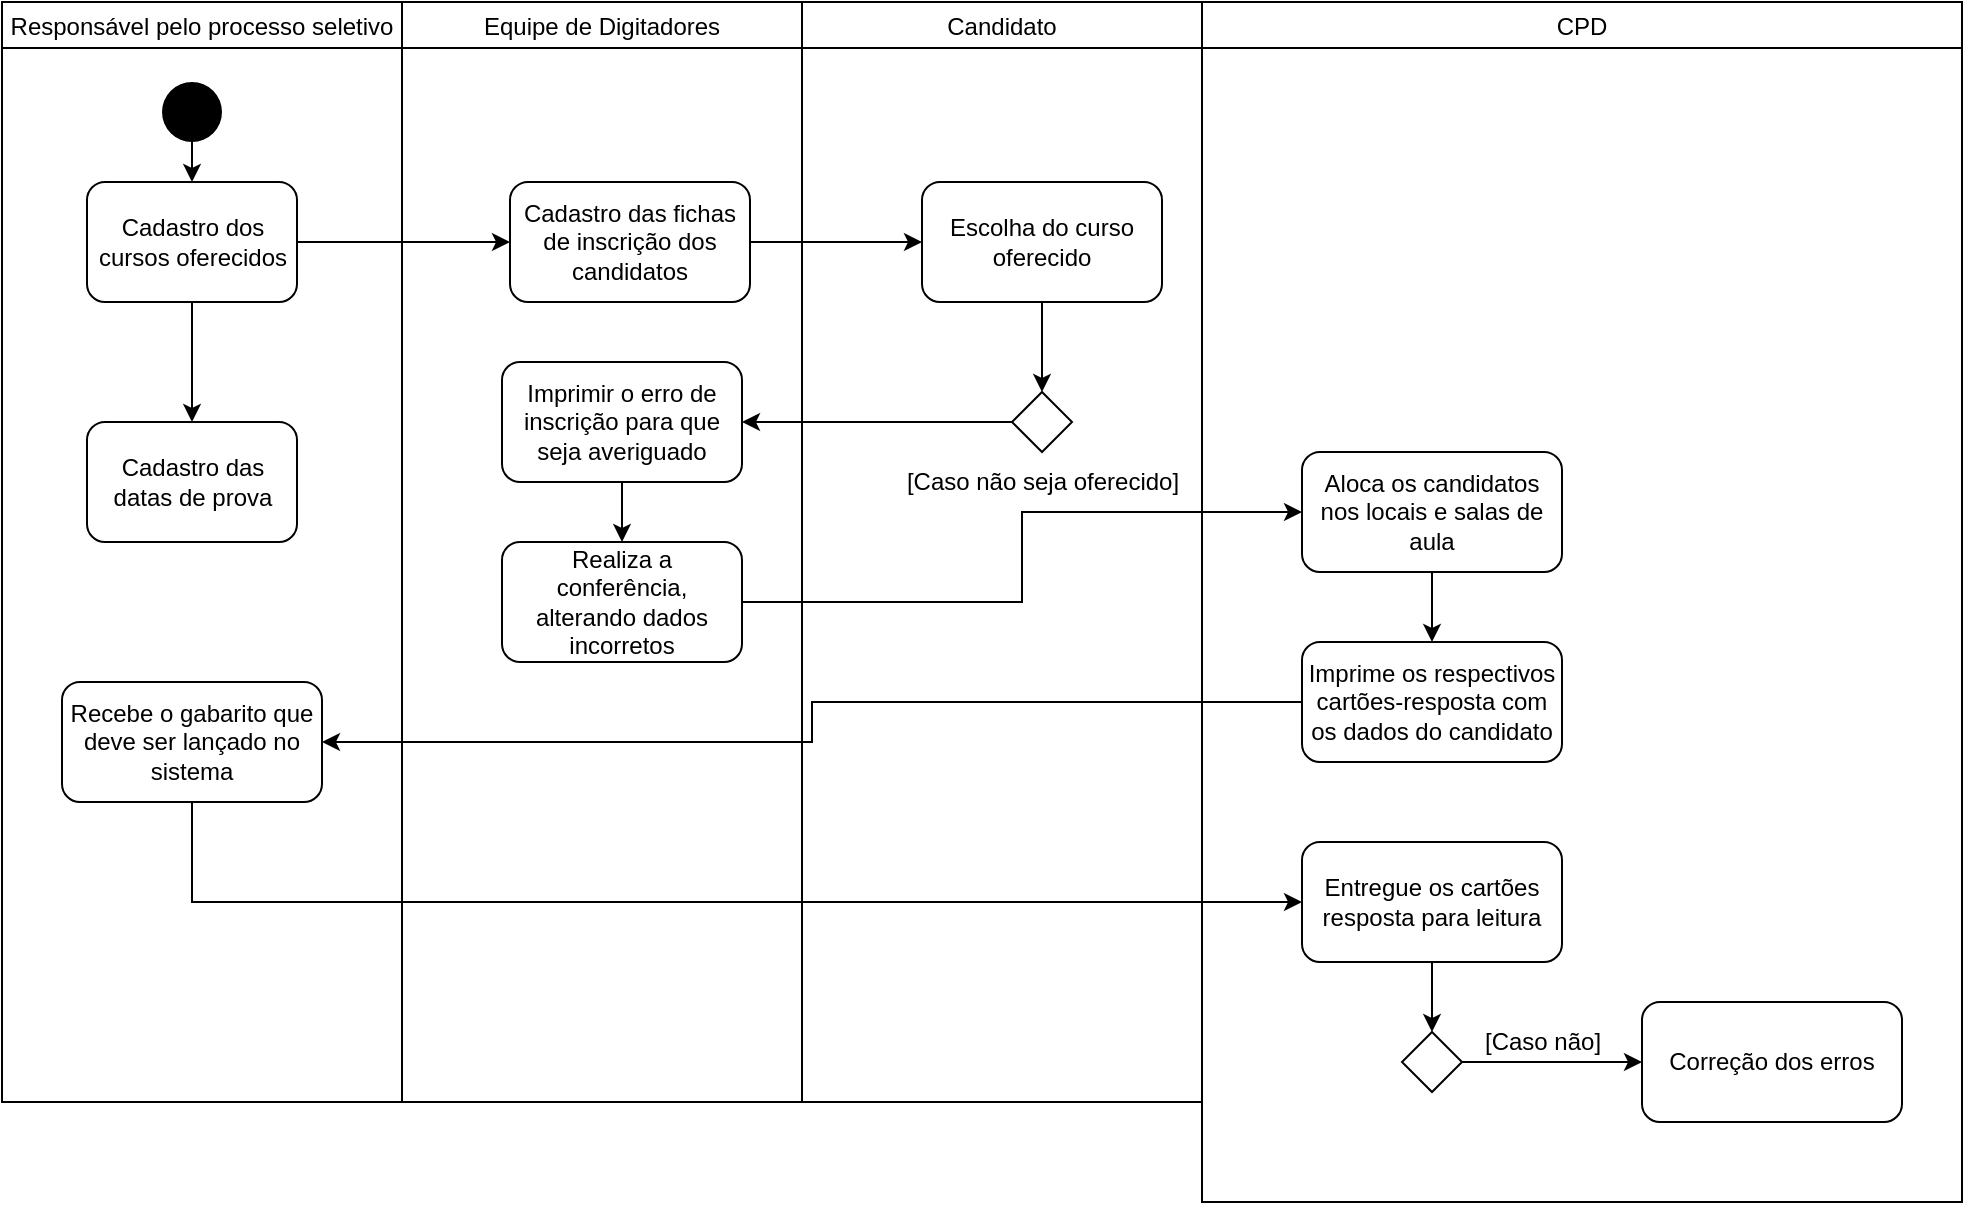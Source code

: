 <mxfile version="14.0.1" type="github">
  <diagram id="FRgDD6im-TBAndwe_46G" name="Página-1">
    <mxGraphModel dx="862" dy="459" grid="1" gridSize="10" guides="1" tooltips="1" connect="1" arrows="1" fold="1" page="1" pageScale="1" pageWidth="827" pageHeight="1169" math="0" shadow="0">
      <root>
        <mxCell id="0" />
        <mxCell id="1" parent="0" />
        <mxCell id="potWYuQcWe-VAfWoS6mm-6" value="Equipe de Digitadores" style="swimlane;fontStyle=0" vertex="1" parent="1">
          <mxGeometry x="240" y="40" width="200" height="550" as="geometry" />
        </mxCell>
        <mxCell id="potWYuQcWe-VAfWoS6mm-17" value="Cadastro das fichas de inscrição dos candidatos" style="rounded=1;whiteSpace=wrap;html=1;" vertex="1" parent="potWYuQcWe-VAfWoS6mm-6">
          <mxGeometry x="54" y="90" width="120" height="60" as="geometry" />
        </mxCell>
        <mxCell id="potWYuQcWe-VAfWoS6mm-33" style="edgeStyle=orthogonalEdgeStyle;rounded=0;orthogonalLoop=1;jettySize=auto;html=1;" edge="1" parent="potWYuQcWe-VAfWoS6mm-6" source="potWYuQcWe-VAfWoS6mm-28" target="potWYuQcWe-VAfWoS6mm-32">
          <mxGeometry relative="1" as="geometry" />
        </mxCell>
        <mxCell id="potWYuQcWe-VAfWoS6mm-28" value="Imprimir o erro de inscrição para que seja averiguado" style="rounded=1;whiteSpace=wrap;html=1;" vertex="1" parent="potWYuQcWe-VAfWoS6mm-6">
          <mxGeometry x="50" y="180" width="120" height="60" as="geometry" />
        </mxCell>
        <mxCell id="potWYuQcWe-VAfWoS6mm-32" value="Realiza a conferência, alterando dados incorretos" style="rounded=1;whiteSpace=wrap;html=1;" vertex="1" parent="potWYuQcWe-VAfWoS6mm-6">
          <mxGeometry x="50" y="270" width="120" height="60" as="geometry" />
        </mxCell>
        <mxCell id="potWYuQcWe-VAfWoS6mm-5" value="Responsável pelo processo seletivo" style="swimlane;fontStyle=0" vertex="1" parent="1">
          <mxGeometry x="40" y="40" width="200" height="550" as="geometry" />
        </mxCell>
        <mxCell id="potWYuQcWe-VAfWoS6mm-11" style="edgeStyle=orthogonalEdgeStyle;rounded=0;orthogonalLoop=1;jettySize=auto;html=1;exitX=0.5;exitY=1;exitDx=0;exitDy=0;entryX=0.5;entryY=0;entryDx=0;entryDy=0;" edge="1" parent="potWYuQcWe-VAfWoS6mm-5" source="potWYuQcWe-VAfWoS6mm-9" target="potWYuQcWe-VAfWoS6mm-10">
          <mxGeometry relative="1" as="geometry" />
        </mxCell>
        <mxCell id="potWYuQcWe-VAfWoS6mm-9" value="" style="ellipse;fillColor=#000000;strokeColor=none;" vertex="1" parent="potWYuQcWe-VAfWoS6mm-5">
          <mxGeometry x="80" y="40" width="30" height="30" as="geometry" />
        </mxCell>
        <mxCell id="potWYuQcWe-VAfWoS6mm-25" style="edgeStyle=orthogonalEdgeStyle;rounded=0;orthogonalLoop=1;jettySize=auto;html=1;exitX=0.5;exitY=1;exitDx=0;exitDy=0;entryX=0.5;entryY=0;entryDx=0;entryDy=0;" edge="1" parent="potWYuQcWe-VAfWoS6mm-5" source="potWYuQcWe-VAfWoS6mm-10" target="potWYuQcWe-VAfWoS6mm-16">
          <mxGeometry relative="1" as="geometry" />
        </mxCell>
        <mxCell id="potWYuQcWe-VAfWoS6mm-10" value="&lt;div&gt;Cadastro dos cursos oferecidos&lt;br&gt;&lt;/div&gt;" style="rounded=1;whiteSpace=wrap;html=1;" vertex="1" parent="potWYuQcWe-VAfWoS6mm-5">
          <mxGeometry x="42.5" y="90" width="105" height="60" as="geometry" />
        </mxCell>
        <mxCell id="potWYuQcWe-VAfWoS6mm-16" value="&lt;div&gt;Cadastro das datas de prova&lt;br&gt;&lt;/div&gt;" style="rounded=1;whiteSpace=wrap;html=1;" vertex="1" parent="potWYuQcWe-VAfWoS6mm-5">
          <mxGeometry x="42.5" y="210" width="105" height="60" as="geometry" />
        </mxCell>
        <mxCell id="potWYuQcWe-VAfWoS6mm-43" value="Recebe o gabarito que deve ser lançado no sistema" style="rounded=1;whiteSpace=wrap;html=1;" vertex="1" parent="potWYuQcWe-VAfWoS6mm-5">
          <mxGeometry x="30" y="340" width="130" height="60" as="geometry" />
        </mxCell>
        <mxCell id="potWYuQcWe-VAfWoS6mm-8" value="CPD" style="swimlane;fontStyle=0" vertex="1" parent="1">
          <mxGeometry x="640" y="40" width="380" height="600" as="geometry" />
        </mxCell>
        <mxCell id="potWYuQcWe-VAfWoS6mm-42" style="edgeStyle=orthogonalEdgeStyle;rounded=0;orthogonalLoop=1;jettySize=auto;html=1;exitX=0.5;exitY=1;exitDx=0;exitDy=0;entryX=0.5;entryY=0;entryDx=0;entryDy=0;" edge="1" parent="potWYuQcWe-VAfWoS6mm-8" source="potWYuQcWe-VAfWoS6mm-39" target="potWYuQcWe-VAfWoS6mm-41">
          <mxGeometry relative="1" as="geometry" />
        </mxCell>
        <mxCell id="potWYuQcWe-VAfWoS6mm-39" value="Aloca os candidatos nos locais e salas de aula" style="rounded=1;whiteSpace=wrap;html=1;" vertex="1" parent="potWYuQcWe-VAfWoS6mm-8">
          <mxGeometry x="50" y="225" width="130" height="60" as="geometry" />
        </mxCell>
        <mxCell id="potWYuQcWe-VAfWoS6mm-41" value="Imprime os respectivos cartões-resposta com os dados do candidato" style="rounded=1;whiteSpace=wrap;html=1;" vertex="1" parent="potWYuQcWe-VAfWoS6mm-8">
          <mxGeometry x="50" y="320" width="130" height="60" as="geometry" />
        </mxCell>
        <mxCell id="potWYuQcWe-VAfWoS6mm-52" style="edgeStyle=orthogonalEdgeStyle;rounded=0;orthogonalLoop=1;jettySize=auto;html=1;entryX=0.5;entryY=0;entryDx=0;entryDy=0;" edge="1" parent="potWYuQcWe-VAfWoS6mm-8" source="potWYuQcWe-VAfWoS6mm-46" target="potWYuQcWe-VAfWoS6mm-51">
          <mxGeometry relative="1" as="geometry" />
        </mxCell>
        <mxCell id="potWYuQcWe-VAfWoS6mm-46" value="Entregue os cartões resposta para leitura" style="rounded=1;whiteSpace=wrap;html=1;" vertex="1" parent="potWYuQcWe-VAfWoS6mm-8">
          <mxGeometry x="50" y="420" width="130" height="60" as="geometry" />
        </mxCell>
        <mxCell id="potWYuQcWe-VAfWoS6mm-56" style="edgeStyle=orthogonalEdgeStyle;rounded=0;orthogonalLoop=1;jettySize=auto;html=1;exitX=1;exitY=0.5;exitDx=0;exitDy=0;entryX=0;entryY=0.5;entryDx=0;entryDy=0;" edge="1" parent="potWYuQcWe-VAfWoS6mm-8" source="potWYuQcWe-VAfWoS6mm-51" target="potWYuQcWe-VAfWoS6mm-53">
          <mxGeometry relative="1" as="geometry" />
        </mxCell>
        <mxCell id="potWYuQcWe-VAfWoS6mm-51" value="" style="rhombus;" vertex="1" parent="potWYuQcWe-VAfWoS6mm-8">
          <mxGeometry x="100" y="515" width="30" height="30" as="geometry" />
        </mxCell>
        <mxCell id="potWYuQcWe-VAfWoS6mm-53" value="Correção dos erros" style="rounded=1;whiteSpace=wrap;html=1;" vertex="1" parent="potWYuQcWe-VAfWoS6mm-8">
          <mxGeometry x="220" y="500" width="130" height="60" as="geometry" />
        </mxCell>
        <mxCell id="potWYuQcWe-VAfWoS6mm-55" value="[Caso não]" style="text;html=1;align=center;verticalAlign=middle;resizable=0;points=[];autosize=1;" vertex="1" parent="potWYuQcWe-VAfWoS6mm-8">
          <mxGeometry x="130" y="510" width="80" height="20" as="geometry" />
        </mxCell>
        <mxCell id="potWYuQcWe-VAfWoS6mm-18" value="Candidato" style="swimlane;fontStyle=0" vertex="1" parent="1">
          <mxGeometry x="440" y="40" width="200" height="550" as="geometry" />
        </mxCell>
        <mxCell id="potWYuQcWe-VAfWoS6mm-21" style="edgeStyle=orthogonalEdgeStyle;rounded=0;orthogonalLoop=1;jettySize=auto;html=1;entryX=0.5;entryY=0;entryDx=0;entryDy=0;" edge="1" parent="potWYuQcWe-VAfWoS6mm-18" source="potWYuQcWe-VAfWoS6mm-19" target="potWYuQcWe-VAfWoS6mm-20">
          <mxGeometry relative="1" as="geometry" />
        </mxCell>
        <mxCell id="potWYuQcWe-VAfWoS6mm-19" value="Escolha do curso oferecido" style="rounded=1;whiteSpace=wrap;html=1;" vertex="1" parent="potWYuQcWe-VAfWoS6mm-18">
          <mxGeometry x="60" y="90" width="120" height="60" as="geometry" />
        </mxCell>
        <mxCell id="potWYuQcWe-VAfWoS6mm-20" value="" style="rhombus;" vertex="1" parent="potWYuQcWe-VAfWoS6mm-18">
          <mxGeometry x="105" y="195" width="30" height="30" as="geometry" />
        </mxCell>
        <mxCell id="potWYuQcWe-VAfWoS6mm-22" value="[Caso não seja oferecido]" style="text;html=1;align=center;verticalAlign=middle;resizable=0;points=[];autosize=1;" vertex="1" parent="potWYuQcWe-VAfWoS6mm-18">
          <mxGeometry x="45" y="230" width="150" height="20" as="geometry" />
        </mxCell>
        <mxCell id="potWYuQcWe-VAfWoS6mm-26" style="edgeStyle=orthogonalEdgeStyle;rounded=0;orthogonalLoop=1;jettySize=auto;html=1;exitX=1;exitY=0.5;exitDx=0;exitDy=0;" edge="1" parent="1" source="potWYuQcWe-VAfWoS6mm-10" target="potWYuQcWe-VAfWoS6mm-17">
          <mxGeometry relative="1" as="geometry" />
        </mxCell>
        <mxCell id="potWYuQcWe-VAfWoS6mm-27" style="edgeStyle=orthogonalEdgeStyle;rounded=0;orthogonalLoop=1;jettySize=auto;html=1;exitX=1;exitY=0.5;exitDx=0;exitDy=0;entryX=0;entryY=0.5;entryDx=0;entryDy=0;" edge="1" parent="1" source="potWYuQcWe-VAfWoS6mm-17" target="potWYuQcWe-VAfWoS6mm-19">
          <mxGeometry relative="1" as="geometry" />
        </mxCell>
        <mxCell id="potWYuQcWe-VAfWoS6mm-40" style="edgeStyle=orthogonalEdgeStyle;rounded=0;orthogonalLoop=1;jettySize=auto;html=1;exitX=1;exitY=0.5;exitDx=0;exitDy=0;" edge="1" parent="1" source="potWYuQcWe-VAfWoS6mm-32" target="potWYuQcWe-VAfWoS6mm-39">
          <mxGeometry relative="1" as="geometry" />
        </mxCell>
        <mxCell id="potWYuQcWe-VAfWoS6mm-44" style="edgeStyle=orthogonalEdgeStyle;rounded=0;orthogonalLoop=1;jettySize=auto;html=1;entryX=1;entryY=0.5;entryDx=0;entryDy=0;" edge="1" parent="1" source="potWYuQcWe-VAfWoS6mm-20" target="potWYuQcWe-VAfWoS6mm-28">
          <mxGeometry relative="1" as="geometry" />
        </mxCell>
        <mxCell id="potWYuQcWe-VAfWoS6mm-45" style="edgeStyle=orthogonalEdgeStyle;rounded=0;orthogonalLoop=1;jettySize=auto;html=1;" edge="1" parent="1" source="potWYuQcWe-VAfWoS6mm-41" target="potWYuQcWe-VAfWoS6mm-43">
          <mxGeometry relative="1" as="geometry" />
        </mxCell>
        <mxCell id="potWYuQcWe-VAfWoS6mm-50" style="edgeStyle=orthogonalEdgeStyle;rounded=0;orthogonalLoop=1;jettySize=auto;html=1;exitX=0.5;exitY=1;exitDx=0;exitDy=0;entryX=0;entryY=0.5;entryDx=0;entryDy=0;" edge="1" parent="1" source="potWYuQcWe-VAfWoS6mm-43" target="potWYuQcWe-VAfWoS6mm-46">
          <mxGeometry relative="1" as="geometry" />
        </mxCell>
      </root>
    </mxGraphModel>
  </diagram>
</mxfile>
